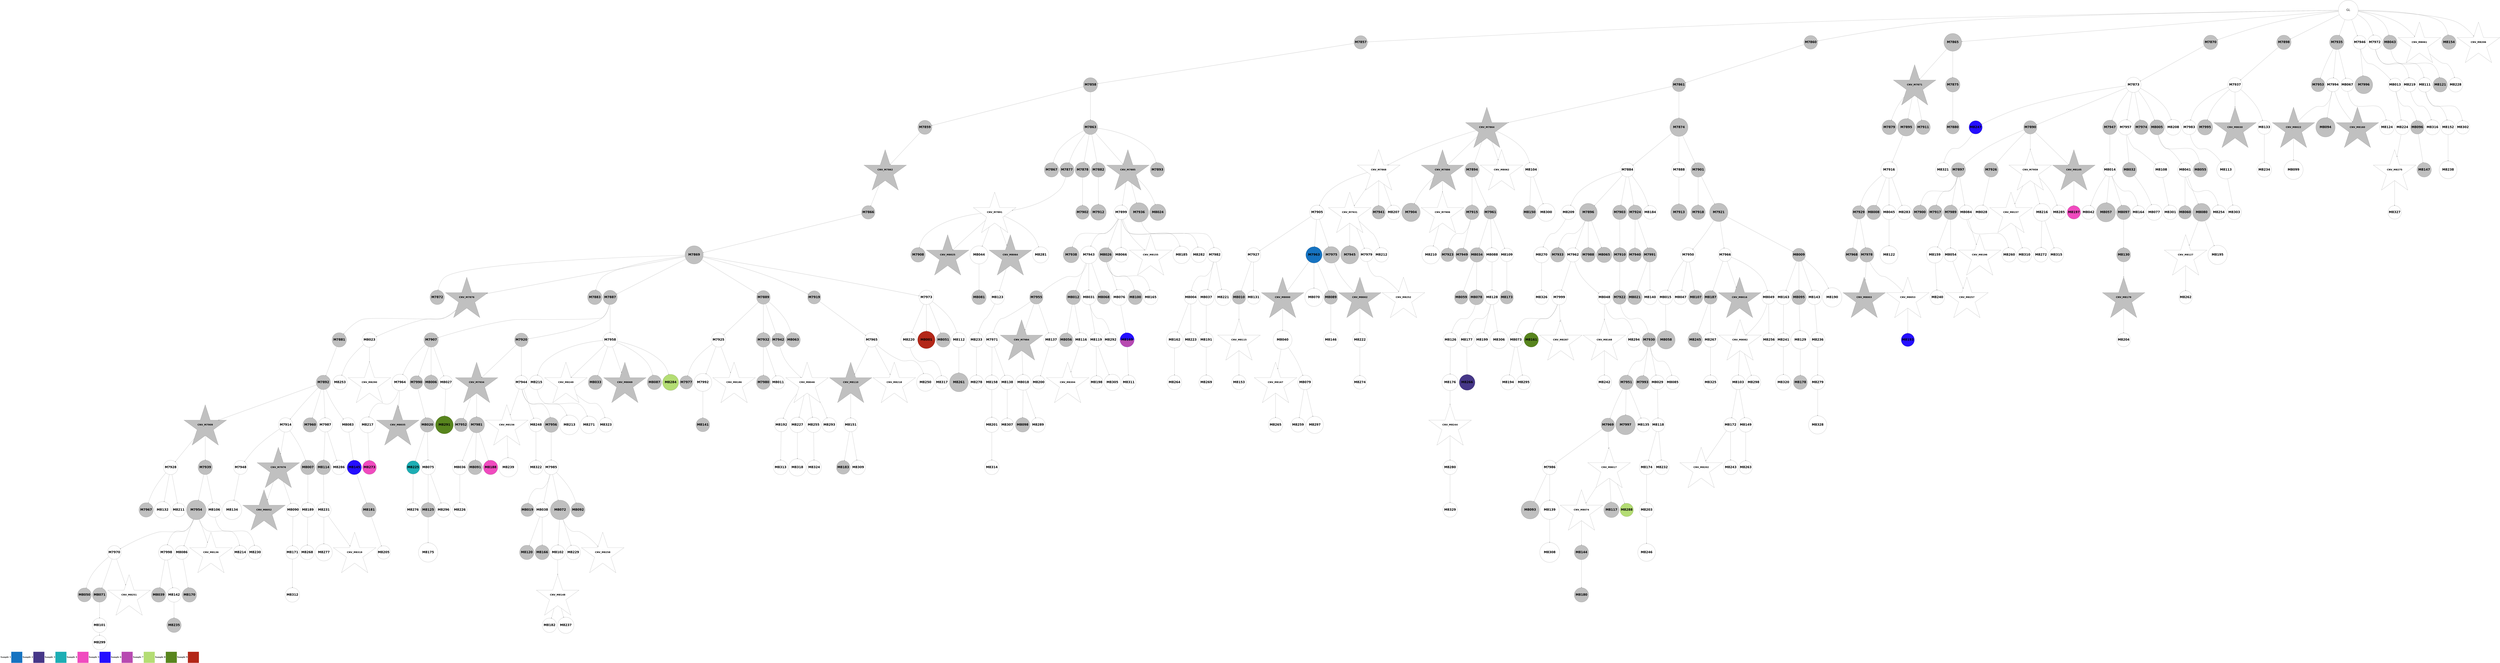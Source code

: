 digraph G { 
rankdir=TB;
8193 -> 8276;
8194 -> 8347;
8195 -> 8238;
8196 -> 8277;
8199 -> 8301;
8200 -> 8278;
8204 -> 8302;
8205 -> 8279;
8206 -> 8348;
8208 -> 8349;
8209 -> 8239;
8209 -> 8280;
8211 -> 8240;
8213 -> 8281;
8214 -> 8303;
8216 -> 8241;
8218 -> 8242;
8224 -> 8282;
8224 -> 8304;
8226 -> 8305;
8228 -> 8306;
8229 -> 8350;
8238 -> 8351;
8240 -> 8283;
8246 -> 8307;
8252 -> 8308;
8253 -> 8309;
8253 -> 8352;
8254 -> 8310;
8256 -> 8353;
8257 -> 8354;
8259 -> 8311;
8261 -> 8312;
8262 -> 8313;
8264 -> 8355;
8268 -> 8314;
8268 -> 8356;
8270 -> 8315;
8273 -> 8316;
8278 -> 8357;
8281 -> 8317;
8284 -> 8358;
8285 -> 8359;
8286 -> 8360;
8292 -> 8361;
8304 -> 8362;
8307 -> 8363;
8312 -> 8364;
8316 -> 8365;
8317 -> 8366;
7893 -> 7894;
7893 -> 7897;
7893 -> 7902;
7893 -> 7907;
7893 -> 7935;
7893 -> 7972;
7893 -> 7983;
7893 -> 8009;
7893 -> 8080;
7893 -> 8098;
7893 -> 8191;
7893 -> 8243;
7894 -> 7895;
7895 -> 7896;
7895 -> 7900;
7896 -> 7899;
7897 -> 7898;
7898 -> 7901;
7898 -> 7911;
7899 -> 7903;
7900 -> 7904;
7900 -> 7914;
7900 -> 7915;
7900 -> 7919;
7900 -> 7922;
7900 -> 7930;
7901 -> 7905;
7901 -> 7923;
7901 -> 7931;
7901 -> 8099;
7901 -> 8141;
7902 -> 7908;
7902 -> 7912;
7903 -> 7906;
7905 -> 7942;
7905 -> 7968;
7905 -> 7978;
7905 -> 8244;
7906 -> 7909;
7906 -> 7913;
7906 -> 7920;
7906 -> 7924;
7906 -> 7926;
7906 -> 7956;
7906 -> 8010;
7907 -> 7910;
7908 -> 7916;
7908 -> 7932;
7908 -> 7948;
7910 -> 7927;
7910 -> 7984;
7910 -> 7994;
7910 -> 8011;
7910 -> 8042;
7910 -> 8245;
7910 -> 8284;
7911 -> 7921;
7911 -> 7925;
7911 -> 7938;
7912 -> 7917;
7913 -> 7918;
7913 -> 8060;
7914 -> 7928;
7915 -> 7939;
7918 -> 7929;
7919 -> 7949;
7921 -> 7933;
7921 -> 7940;
7921 -> 7961;
7921 -> 8221;
7921 -> 8246;
7922 -> 7936;
7922 -> 7973;
7922 -> 8061;
7923 -> 7941;
7923 -> 7943;
7924 -> 7944;
7924 -> 7957;
7924 -> 7995;
7925 -> 7950;
7926 -> 7962;
7926 -> 7969;
7926 -> 7979;
7926 -> 8100;
7927 -> 7934;
7927 -> 7963;
7927 -> 7996;
7927 -> 8142;
7928 -> 7945;
7928 -> 8062;
7928 -> 8081;
7928 -> 8101;
7928 -> 8318;
7929 -> 7946;
7929 -> 7951;
7929 -> 7997;
7929 -> 8024;
7929 -> 8120;
7931 -> 7952;
7931 -> 7998;
7932 -> 7953;
7933 -> 7970;
7933 -> 7999;
7933 -> 8025;
7933 -> 8102;
7934 -> 7937;
7934 -> 7954;
7934 -> 8026;
7934 -> 8121;
7935 -> 7974;
7936 -> 7975;
7936 -> 7980;
7936 -> 8063;
7936 -> 8103;
7936 -> 8192;
7936 -> 8222;
7936 -> 8319;
7938 -> 7955;
7938 -> 7958;
7940 -> 7947;
7942 -> 7964;
7942 -> 8000;
7942 -> 8012;
7943 -> 8247;
7944 -> 8001;
7944 -> 8027;
7944 -> 8043;
7944 -> 8064;
7946 -> 7965;
7946 -> 7976;
7947 -> 7959;
7951 -> 7985;
7951 -> 8013;
7951 -> 8044;
7952 -> 7960;
7952 -> 7986;
7953 -> 7966;
7953 -> 8045;
7953 -> 8082;
7953 -> 8320;
7956 -> 8002;
7957 -> 7971;
7957 -> 7981;
7958 -> 7987;
7958 -> 8003;
7958 -> 8046;
7959 -> 7967;
7961 -> 7977;
7961 -> 8028;
7962 -> 8014;
7962 -> 8029;
7962 -> 8223;
7963 -> 8065;
7964 -> 8047;
7964 -> 8168;
7965 -> 8004;
7965 -> 8169;
7965 -> 8248;
7966 -> 8005;
7966 -> 8015;
7967 -> 7988;
7967 -> 8030;
7967 -> 8066;
7967 -> 8122;
7968 -> 7982;
7968 -> 8016;
7968 -> 8249;
7969 -> 8017;
7969 -> 8048;
7971 -> 7989;
7971 -> 8018;
7972 -> 7990;
7972 -> 8031;
7972 -> 8104;
7973 -> 8019;
7974 -> 8020;
7974 -> 8032;
7974 -> 8067;
7974 -> 8170;
7976 -> 7991;
7976 -> 8143;
7979 -> 8083;
7980 -> 7992;
7980 -> 8049;
7980 -> 8068;
7980 -> 8105;
7981 -> 7993;
7981 -> 8193;
7981 -> 8250;
7981 -> 8285;
7983 -> 8033;
7983 -> 8050;
7984 -> 8051;
7985 -> 8171;
7987 -> 8052;
7987 -> 8084;
7987 -> 8144;
7988 -> 8006;
7988 -> 8034;
7988 -> 8172;
7991 -> 8007;
7991 -> 8035;
7991 -> 8123;
7991 -> 8173;
7991 -> 8251;
7992 -> 8008;
7992 -> 8021;
7992 -> 8174;
7993 -> 8022;
7994 -> 8069;
7994 -> 8145;
7995 -> 8070;
7995 -> 8106;
7995 -> 8124;
7995 -> 8252;
7995 -> 8286;
7995 -> 8321;
7996 -> 8194;
7996 -> 8253;
7996 -> 8322;
7998 -> 8071;
7998 -> 8125;
7998 -> 8146;
7999 -> 8036;
7999 -> 8085;
8000 -> 8037;
8000 -> 8107;
8000 -> 8126;
8001 -> 8072;
8001 -> 8254;
8002 -> 8147;
8002 -> 8255;
8002 -> 8287;
8003 -> 8053;
8003 -> 8086;
8003 -> 8224;
8006 -> 8023;
8006 -> 8054;
8007 -> 8087;
8007 -> 8108;
8007 -> 8288;
8008 -> 8175;
8008 -> 8195;
8009 -> 8148;
8009 -> 8256;
8010 -> 8038;
8010 -> 8088;
8010 -> 8149;
8010 -> 8257;
8012 -> 8039;
8013 -> 8089;
8013 -> 8127;
8015 -> 8040;
8015 -> 8090;
8016 -> 8289;
8018 -> 8073;
8018 -> 8128;
8018 -> 8225;
8019 -> 8041;
8019 -> 8074;
8019 -> 8258;
8020 -> 8150;
8021 -> 8055;
8022 -> 8056;
8022 -> 8075;
8022 -> 8109;
8022 -> 8129;
8023 -> 8130;
8023 -> 8176;
8024 -> 8151;
8024 -> 8323;
8026 -> 8091;
8026 -> 8196;
8027 -> 8057;
8028 -> 8058;
8028 -> 8177;
8029 -> 8178;
8031 -> 8059;
8031 -> 8131;
8031 -> 8197;
8035 -> 8076;
8035 -> 8179;
8036 -> 8110;
8036 -> 8198;
8036 -> 8324;
8037 -> 8077;
8039 -> 8259;
8041 -> 8199;
8041 -> 8260;
8042 -> 8078;
8042 -> 8092;
8044 -> 8226;
8046 -> 8132;
8046 -> 8180;
8046 -> 8200;
8046 -> 8227;
8047 -> 8152;
8049 -> 8093;
8049 -> 8153;
8050 -> 8133;
8050 -> 8261;
8051 -> 8079;
8051 -> 8094;
8051 -> 8134;
8051 -> 8201;
8052 -> 8095;
8054 -> 8111;
8054 -> 8154;
8054 -> 8325;
8055 -> 8135;
8055 -> 8326;
8057 -> 8112;
8057 -> 8262;
8059 -> 8136;
8060 -> 8290;
8060 -> 8327;
8063 -> 8113;
8063 -> 8137;
8063 -> 8202;
8064 -> 8328;
8066 -> 8155;
8068 -> 8156;
8068 -> 8329;
8069 -> 8114;
8071 -> 8096;
8071 -> 8115;
8073 -> 8263;
8074 -> 8228;
8075 -> 8157;
8075 -> 8203;
8077 -> 8116;
8077 -> 8204;
8078 -> 8097;
8078 -> 8117;
8078 -> 8291;
8080 -> 8158;
8081 -> 8118;
8082 -> 8159;
8083 -> 8229;
8083 -> 8264;
8083 -> 8292;
8083 -> 8330;
8085 -> 8205;
8085 -> 8331;
8086 -> 8119;
8086 -> 8293;
8090 -> 8230;
8091 -> 8294;
8098 -> 8265;
8101 -> 8160;
8104 -> 8161;
8108 -> 8138;
8109 -> 8139;
8109 -> 8266;
8109 -> 8295;
8110 -> 8231;
8110 -> 8332;
8111 -> 8181;
8112 -> 8162;
8112 -> 8333;
8113 -> 8206;
8115 -> 8163;
8116 -> 8296;
8116 -> 8334;
8117 -> 8164;
8117 -> 8232;
8119 -> 8140;
8119 -> 8335;
8120 -> 8182;
8121 -> 8233;
8121 -> 8297;
8123 -> 8207;
8125 -> 8165;
8126 -> 8183;
8127 -> 8208;
8132 -> 8166;
8133 -> 8184;
8134 -> 8167;
8138 -> 8336;
8139 -> 8185;
8140 -> 8186;
8140 -> 8209;
8141 -> 8187;
8141 -> 8337;
8142 -> 8234;
8143 -> 8267;
8145 -> 8338;
8146 -> 8210;
8147 -> 8188;
8148 -> 8189;
8148 -> 8339;
8149 -> 8298;
8150 -> 8340;
8151 -> 8268;
8152 -> 8190;
8153 -> 8341;
8155 -> 8211;
8155 -> 8269;
8156 -> 8235;
8156 -> 8342;
8160 -> 8270;
8162 -> 8212;
8163 -> 8213;
8164 -> 8299;
8165 -> 8214;
8165 -> 8236;
8165 -> 8343;
8166 -> 8215;
8167 -> 8216;
8170 -> 8271;
8174 -> 8237;
8175 -> 8344;
8176 -> 8345;
8179 -> 8272;
8180 -> 8273;
8181 -> 8217;
8182 -> 8218;
8185 -> 8219;
8185 -> 8274;
8186 -> 8300;
8188 -> 8220;
8188 -> 8346;
8189 -> 8275;
8072 [shape=star style=filled fillcolor=grey fontname="helvetica-bold" fontsize=42 label="CNV_M8035"];
7969 [shape=circle style=filled fillcolor=grey fontname="helvetica-bold" fontsize=56 label="M7932" width=0.55 height=2 ];
8067 [shape=star style=filled fillcolor=grey fontname="helvetica-bold" fontsize=42 label="CNV_M8030"];
8038 [shape=circle style=filled fillcolor="#b32718" fontname="helvetica-bold" fontsize=56 label="M8001" width=4.38 height=2 ];
7945 [shape=circle style=filled fillcolor=grey fontname="helvetica-bold" fontsize=56 label="M7908" width=3.65 height=2 ];
8321 [shape=circle style=filled fillcolor="#b4dd74" fontname="helvetica-bold" fontsize=56 label="M8284" width=4.05 height=2 ];
8102 [shape=circle style=filled fillcolor=grey fontname="helvetica-bold" fontsize=56 label="M8065" width=3.88 height=2 ];
8225 [shape=circle style=filled fillcolor="#f04bbf" fontname="helvetica-bold" fontsize=56 label="M8188" width=1.87 height=2 ];
8100 [shape=circle style=filled fillcolor=grey fontname="helvetica-bold" fontsize=56 label="M8063" width=1.64 height=2 ];
8332 [shape=circle style=filled fillcolor=white fontname="helvetica-bold" fontsize=56 label="M8295" width=0.37 height=2 ];
8357 [shape=circle style=filled fillcolor=white fontname="helvetica-bold" fontsize=56 label="M8320" width=3.89 height=2 ];
8314 [shape=circle style=filled fillcolor=white fontname="helvetica-bold" fontsize=56 label="M8277" width=4.26 height=2 ];
8009 [shape=circle style=filled fillcolor=white fontname="helvetica-bold" fontsize=56 label="M7972" width=0.71 height=2 ];
8360 [shape=circle style=filled fillcolor=white fontname="helvetica-bold" fontsize=56 label="M8323" width=0.31 height=2 ];
8279 [shape=circle style=filled fillcolor=white fontname="helvetica-bold" fontsize=56 label="M8242" width=1.75 height=2 ];
8121 [shape=circle style=filled fillcolor=white fontname="helvetica-bold" fontsize=56 label="M8084" width=0.96 height=2 ];
8066 [shape=circle style=filled fillcolor=white fontname="helvetica-bold" fontsize=56 label="M8029" width=1.6 height=2 ];
8344 [shape=circle style=filled fillcolor=white fontname="helvetica-bold" fontsize=56 label="M8307" width=2.9 height=2 ];
7893 [label="GL" fontname="arial-bold" fontsize=56 width=5 height=5];
8220 [shape=circle style=filled fillcolor=grey fontname="helvetica-bold" fontsize=56 label="M8183" width=3.42 height=2 ];
8006 [shape=circle style=filled fillcolor=grey fontname="helvetica-bold" fontsize=56 label="M7969" width=2.6 height=2 ];
8202 [shape=circle style=filled fillcolor=white fontname="helvetica-bold" fontsize=56 label="M8165" width=3.64 height=2 ];
8259 [shape=circle style=filled fillcolor=white fontname="helvetica-bold" fontsize=56 label="M8222" width=1.59 height=2 ];
8134 [shape=circle style=filled fillcolor=grey fontname="helvetica-bold" fontsize=56 label="M8097" width=0.38 height=2 ];
7987 [shape=circle style=filled fillcolor=white fontname="helvetica-bold" fontsize=56 label="M7950" width=1.96 height=2 ];
8046 [shape=circle style=filled fillcolor=grey fontname="helvetica-bold" fontsize=56 label="M8009" width=3.28 height=2 ];
8056 [shape=circle style=filled fillcolor=grey fontname="helvetica-bold" fontsize=56 label="M8019" width=3.29 height=2 ];
7979 [shape=circle style=filled fillcolor=grey fontname="helvetica-bold" fontsize=56 label="M7942" width=3.01 height=2 ];
8366 [shape=circle style=filled fillcolor=white fontname="helvetica-bold" fontsize=56 label="M8329" width=0.7 height=2 ];
7958 [shape=circle style=filled fillcolor=grey fontname="helvetica-bold" fontsize=56 label="M7921" width=4.63 height=2 ];
8258 [shape=circle style=filled fillcolor=white fontname="helvetica-bold" fontsize=56 label="M8221" width=4.05 height=2 ];
8247 [shape=circle style=filled fillcolor=white fontname="helvetica-bold" fontsize=56 label="M8210" width=4.54 height=2 ];
8305 [shape=circle style=filled fillcolor=white fontname="helvetica-bold" fontsize=56 label="M8268" width=0.14 height=2 ];
8206 [shape=circle style=wedged color="#250fff:#b74ab1" fontname="helvetica-bold" fontsize=56 label="M8169" width=2.07 height=2 ];
8224 [shape=circle style=filled fillcolor=grey fontname="helvetica-bold" fontsize=56 label="M8187" width=2.67 height=2 ];
8234 [shape=circle style=filled fillcolor="#f04bbf" fontname="helvetica-bold" fontsize=56 label="M8197" width=2.76 height=2 ];
7990 [shape=circle style=filled fillcolor=grey fontname="helvetica-bold" fontsize=56 label="M7953" width=2.41 height=2 ];
8075 [shape=circle style=filled fillcolor=white fontname="helvetica-bold" fontsize=56 label="M8038" width=1.05 height=2 ];
8195 [shape=circle style=filled fillcolor=white fontname="helvetica-bold" fontsize=56 label="M8158" width=1.38 height=2 ];
8215 [shape=circle style=filled fillcolor=grey fontname="helvetica-bold" fontsize=56 label="M8178" width=2.24 height=2 ];
8354 [shape=circle style=filled fillcolor=white fontname="helvetica-bold" fontsize=56 label="M8317" width=3.08 height=2 ];
8301 [shape=circle style=filled fillcolor=white fontname="helvetica-bold" fontsize=56 label="M8264" width=1.88 height=2 ];
8230 [shape=circle style=filled fillcolor="#250fff" fontname="helvetica-bold" fontsize=56 label="M8193" width=3.19 height=2 ];
8156 [shape=circle style=filled fillcolor=white fontname="helvetica-bold" fontsize=56 label="M8119" width=3.18 height=2 ];
8267 [shape=circle style=filled fillcolor=white fontname="helvetica-bold" fontsize=56 label="M8230" width=3.48 height=2 ];
8028 [shape=circle style=filled fillcolor=grey fontname="helvetica-bold" fontsize=56 label="M7991" width=3.58 height=2 ];
8319 [shape=circle style=filled fillcolor=white fontname="helvetica-bold" fontsize=56 label="M8282" width=3.84 height=2 ];
8281 [shape=star style=filled fillcolor=white fontname="helvetica-bold" fontsize=42 label="CNV_M8244"];
8261 [shape=circle style=filled fillcolor=white fontname="helvetica-bold" fontsize=56 label="M8224" width=0.16 height=2 ];
8026 [shape=circle style=filled fillcolor=grey fontname="helvetica-bold" fontsize=56 label="M7989" width=3.62 height=2 ];
7943 [shape=star style=filled fillcolor=white fontname="helvetica-bold" fontsize=42 label="CNV_M7906"];
8336 [shape=circle style=filled fillcolor=white fontname="helvetica-bold" fontsize=56 label="M8299" width=0.05 height=2 ];
8073 [shape=circle style=filled fillcolor=white fontname="helvetica-bold" fontsize=56 label="M8036" width=1.34 height=2 ];
8079 [shape=circle style=filled fillcolor=white fontname="helvetica-bold" fontsize=56 label="M8042" width=2.36 height=2 ];
8330 [shape=circle style=filled fillcolor=white fontname="helvetica-bold" fontsize=56 label="M8293" width=0.44 height=2 ];
8085 [shape=circle style=filled fillcolor=white fontname="helvetica-bold" fontsize=56 label="M8048" width=2.39 height=2 ];
8068 [shape=circle style=filled fillcolor=white fontname="helvetica-bold" fontsize=56 label="M8031" width=2 height=2 ];
8189 [shape=circle style=filled fillcolor=white fontname="helvetica-bold" fontsize=56 label="M8152" width=1.05 height=2 ];
8034 [shape=circle style=filled fillcolor=grey fontname="helvetica-bold" fontsize=56 label="M7997" width=4.94 height=2 ];
8237 [shape=circle style=filled fillcolor=white fontname="helvetica-bold" fontsize=56 label="M8200" width=2.84 height=2 ];
8187 [shape=circle style=filled fillcolor=grey fontname="helvetica-bold" fontsize=56 label="M8150" width=3.04 height=2 ];
8012 [shape=circle style=filled fillcolor=grey fontname="helvetica-bold" fontsize=56 label="M7975" width=4.16 height=2 ];
8030 [shape=circle style=filled fillcolor=grey fontname="helvetica-bold" fontsize=56 label="M7993" width=3.39 height=2 ];
8110 [shape=circle style=filled fillcolor=white fontname="helvetica-bold" fontsize=56 label="M8073" width=0.82 height=2 ];
8271 [shape=circle style=filled fillcolor=white fontname="helvetica-bold" fontsize=56 label="M8234" width=1.67 height=2 ];
8174 [shape=circle style=filled fillcolor=white fontname="helvetica-bold" fontsize=56 label="M8137" width=1.84 height=2 ];
8363 [shape=circle style=filled fillcolor=white fontname="helvetica-bold" fontsize=56 label="M8326" width=2.23 height=2 ];
8362 [shape=circle style=filled fillcolor=white fontname="helvetica-bold" fontsize=56 label="M8325" width=0.03 height=2 ];
8293 [shape=circle style=filled fillcolor=white fontname="helvetica-bold" fontsize=56 label="M8256" width=3.04 height=2 ];
8008 [shape=circle style=filled fillcolor=white fontname="helvetica-bold" fontsize=56 label="M7971" width=0.38 height=2 ];
8264 [shape=circle style=filled fillcolor=white fontname="helvetica-bold" fontsize=56 label="M8227" width=3.85 height=2 ];
8209 [shape=circle style=filled fillcolor=white fontname="helvetica-bold" fontsize=56 label="M8172" width=3.54 height=2 ];
8315 [shape=circle style=filled fillcolor=white fontname="helvetica-bold" fontsize=56 label="M8278" width=0.15 height=2 ];
8132 [shape=circle style=filled fillcolor=grey fontname="helvetica-bold" fontsize=56 label="M8095" width=0.85 height=2 ];
8242 [shape=circle style=filled fillcolor=white fontname="helvetica-bold" fontsize=56 label="M8205" width=2.97 height=2 ];
8243 [shape=star style=filled fillcolor=white fontname="helvetica-bold" fontsize=42 label="CNV_M8206"];
8170 [shape=circle style=filled fillcolor=white fontname="helvetica-bold" fontsize=56 label="M8133" width=2.34 height=2 ];
8303 [shape=circle style=filled fillcolor="#463788" fontname="helvetica-bold" fontsize=56 label="M8266" width=3.96 height=2 ];
7946 [shape=star style=filled fillcolor=grey fontname="helvetica-bold" fontsize=42 label="CNV_M7909"];
8097 [shape=circle style=filled fillcolor=grey fontname="helvetica-bold" fontsize=56 label="M8060" width=3.11 height=2 ];
8055 [shape=circle style=filled fillcolor=white fontname="helvetica-bold" fontsize=56 label="M8018" width=3.91 height=2 ];
8325 [shape=circle style=filled fillcolor="#b4dd74" fontname="helvetica-bold" fontsize=56 label="M8288" width=2.9 height=2 ];
8089 [shape=star style=filled fillcolor=grey fontname="helvetica-bold" fontsize=42 label="CNV_M8052"];
8126 [shape=circle style=filled fillcolor=grey fontname="helvetica-bold" fontsize=56 label="M8089" width=2.57 height=2 ];
7926 [shape=circle style=filled fillcolor=grey fontname="helvetica-bold" fontsize=56 label="M7889" width=3.45 height=2 ];
8294 [shape=star style=filled fillcolor=white fontname="helvetica-bold" fontsize=42 label="CNV_M8257"];
8062 [shape=star style=filled fillcolor=grey fontname="helvetica-bold" fontsize=42 label="CNV_M8025"];
7950 [shape=circle style=filled fillcolor=grey fontname="helvetica-bold" fontsize=56 label="M7913" width=4.15 height=2 ];
8203 [shape=circle style=filled fillcolor=grey fontname="helvetica-bold" fontsize=56 label="M8166" width=0.83 height=2 ];
8148 [shape=circle style=filled fillcolor=white fontname="helvetica-bold" fontsize=56 label="M8111" width=1.06 height=2 ];
8304 [shape=circle style=filled fillcolor=white fontname="helvetica-bold" fontsize=56 label="M8267" width=1.13 height=2 ];
8153 [shape=circle style=filled fillcolor=white fontname="helvetica-bold" fontsize=56 label="M8116" width=1.98 height=2 ];
7964 [shape=circle style=filled fillcolor=white fontname="helvetica-bold" fontsize=56 label="M7927" width=1.74 height=2 ];
7902 [shape=circle style=filled fillcolor=grey fontname="helvetica-bold" fontsize=56 label="M7865" width=4.47 height=2 ];
8071 [shape=circle style=filled fillcolor=grey fontname="helvetica-bold" fontsize=56 label="M8034" width=0.23 height=2 ];
8053 [shape=star style=filled fillcolor=grey fontname="helvetica-bold" fontsize=42 label="CNV_M8016"];
8140 [shape=circle style=filled fillcolor=white fontname="helvetica-bold" fontsize=56 label="M8103" width=0.68 height=2 ];
7978 [shape=circle style=filled fillcolor=grey fontname="helvetica-bold" fontsize=56 label="M7941" width=2.87 height=2 ];
8342 [shape=circle style=filled fillcolor=white fontname="helvetica-bold" fontsize=56 label="M8305" width=4.11 height=2 ];
7956 [shape=circle style=filled fillcolor=grey fontname="helvetica-bold" fontsize=56 label="M7919" width=3.25 height=2 ];
8160 [shape=circle style=filled fillcolor=white fontname="helvetica-bold" fontsize=56 label="M8123" width=2.34 height=2 ];
8065 [shape=circle style=filled fillcolor=white fontname="helvetica-bold" fontsize=56 label="M8028" width=0.84 height=2 ];
8286 [shape=star style=filled fillcolor=white fontname="helvetica-bold" fontsize=42 label="CNV_M8249"];
8014 [shape=circle style=filled fillcolor=grey fontname="helvetica-bold" fontsize=56 label="M7977" width=3.16 height=2 ];
8096 [shape=circle style=filled fillcolor=grey fontname="helvetica-bold" fontsize=56 label="M8059" width=2.61 height=2 ];
8311 [shape=circle style=filled fillcolor=white fontname="helvetica-bold" fontsize=56 label="M8274" width=3.38 height=2 ];
8037 [shape=star style=filled fillcolor=grey fontname="helvetica-bold" fontsize=42 label="CNV_M8000"];
8172 [shape=circle style=filled fillcolor=white fontname="helvetica-bold" fontsize=56 label="M8135" width=2.16 height=2 ];
8101 [shape=star style=filled fillcolor=grey fontname="helvetica-bold" fontsize=42 label="CNV_M8064"];
8093 [shape=circle style=filled fillcolor=grey fontname="helvetica-bold" fontsize=56 label="M8056" width=2.51 height=2 ];
8288 [shape=star style=filled fillcolor=white fontname="helvetica-bold" fontsize=42 label="CNV_M8251"];
8125 [shape=circle style=filled fillcolor=white fontname="helvetica-bold" fontsize=56 label="M8088" width=2.16 height=2 ];
8035 [shape=circle style=filled fillcolor=white fontname="helvetica-bold" fontsize=56 label="M7998" width=3.83 height=2 ];
8004 [shape=circle style=filled fillcolor=grey fontname="helvetica-bold" fontsize=56 label="M7967" width=1.38 height=2 ];
8023 [shape=circle style=filled fillcolor=white fontname="helvetica-bold" fontsize=56 label="M7986" width=0.96 height=2 ];
8182 [shape=circle style=filled fillcolor="#250fff" fontname="helvetica-bold" fontsize=56 label="M8145" width=0.62 height=2 ];
7981 [shape=circle style=filled fillcolor=white fontname="helvetica-bold" fontsize=56 label="M7944" width=2.5 height=2 ];
8146 [shape=circle style=filled fillcolor=white fontname="helvetica-bold" fontsize=56 label="M8109" width=2.87 height=2 ];
8266 [shape=circle style=filled fillcolor=white fontname="helvetica-bold" fontsize=56 label="M8229" width=0.15 height=2 ];
7913 [shape=star style=filled fillcolor=grey fontname="helvetica-bold" fontsize=42 label="CNV_M7876"];
7940 [shape=circle style=filled fillcolor=grey fontname="helvetica-bold" fontsize=56 label="M7903" width=1.86 height=2 ];
8365 [shape=circle style=filled fillcolor=white fontname="helvetica-bold" fontsize=56 label="M8328" width=4.6 height=2 ];
8173 [shape=star style=filled fillcolor=white fontname="helvetica-bold" fontsize=42 label="CNV_M8136"];
8252 [shape=circle style=filled fillcolor=white fontname="helvetica-bold" fontsize=56 label="M8215" width=0.4 height=2 ];
8117 [shape=circle style=filled fillcolor=grey fontname="helvetica-bold" fontsize=56 label="M8080" width=4.53 height=2 ];
8081 [shape=circle style=filled fillcolor=white fontname="helvetica-bold" fontsize=56 label="M8044" width=4.56 height=2 ];
8116 [shape=circle style=filled fillcolor=white fontname="helvetica-bold" fontsize=56 label="M8079" width=1.22 height=2 ];
8137 [shape=circle style=filled fillcolor=grey fontname="helvetica-bold" fontsize=56 label="M8100" width=1.57 height=2 ];
8335 [shape=circle style=filled fillcolor=white fontname="helvetica-bold" fontsize=56 label="M8298" width=1.41 height=2 ];
8010 [shape=circle style=filled fillcolor=white fontname="helvetica-bold" fontsize=56 label="M7973" width=1.54 height=2 ];
7918 [shape=circle style=filled fillcolor=grey fontname="helvetica-bold" fontsize=56 label="M7881" width=0.31 height=2 ];
8231 [shape=circle style=filled fillcolor=white fontname="helvetica-bold" fontsize=56 label="M8194" width=3.74 height=2 ];
7939 [shape=circle style=filled fillcolor=grey fontname="helvetica-bold" fontsize=56 label="M7902" width=2.34 height=2 ];
8329 [shape=circle style=filled fillcolor=white fontname="helvetica-bold" fontsize=56 label="M8292" width=2.56 height=2 ];
8323 [shape=circle style=filled fillcolor=white fontname="helvetica-bold" fontsize=56 label="M8286" width=1.09 height=2 ];
8347 [shape=circle style=filled fillcolor=white fontname="helvetica-bold" fontsize=56 label="M8310" width=1.09 height=2 ];
7910 [shape=circle style=filled fillcolor=white fontname="helvetica-bold" fontsize=56 label="M7873" width=3.84 height=2 ];
8213 [shape=circle style=filled fillcolor=white fontname="helvetica-bold" fontsize=56 label="M8176" width=4.11 height=2 ];
8221 [shape=circle style=filled fillcolor=white fontname="helvetica-bold" fontsize=56 label="M8184" width=2.53 height=2 ];
7986 [shape=circle style=filled fillcolor=grey fontname="helvetica-bold" fontsize=56 label="M7949" width=2.93 height=2 ];
8210 [shape=circle style=filled fillcolor=grey fontname="helvetica-bold" fontsize=56 label="M8173" width=3.32 height=2 ];
7985 [shape=circle style=filled fillcolor=white fontname="helvetica-bold" fontsize=56 label="M7948" width=2.28 height=2 ];
8343 [shape=circle style=filled fillcolor=white fontname="helvetica-bold" fontsize=56 label="M8306" width=4.37 height=2 ];
8045 [shape=circle style=filled fillcolor=grey fontname="helvetica-bold" fontsize=56 label="M8008" width=0.24 height=2 ];
8002 [shape=circle style=filled fillcolor=white fontname="helvetica-bold" fontsize=56 label="M7965" width=1.08 height=2 ];
7961 [shape=circle style=filled fillcolor=grey fontname="helvetica-bold" fontsize=56 label="M7924" width=3.65 height=2 ];
7932 [shape=circle style=filled fillcolor=grey fontname="helvetica-bold" fontsize=56 label="M7895" width=4.37 height=2 ];
7927 [shape=circle style=filled fillcolor=grey fontname="helvetica-bold" fontsize=56 label="M7890" width=2.9 height=2 ];
8177 [shape=circle style=filled fillcolor=white fontname="helvetica-bold" fontsize=56 label="M8140" width=0.2 height=2 ];
8265 [shape=circle style=filled fillcolor=white fontname="helvetica-bold" fontsize=56 label="M8228" width=1.22 height=2 ];
7914 [shape=circle style=filled fillcolor=grey fontname="helvetica-bold" fontsize=56 label="M7877" width=0.91 height=2 ];
8074 [shape=circle style=filled fillcolor=white fontname="helvetica-bold" fontsize=56 label="M8037" width=3.94 height=2 ];
8313 [shape=circle style=filled fillcolor=white fontname="helvetica-bold" fontsize=56 label="M8276" width=3.52 height=2 ];
7951 [shape=circle style=filled fillcolor=white fontname="helvetica-bold" fontsize=56 label="M7914" width=1.66 height=2 ];
7911 [shape=circle style=filled fillcolor=grey fontname="helvetica-bold" fontsize=56 label="M7874" width=4.55 height=2 ];
8282 [shape=circle style=filled fillcolor=grey fontname="helvetica-bold" fontsize=56 label="M8245" width=0.07 height=2 ];
8168 [shape=circle style=filled fillcolor=white fontname="helvetica-bold" fontsize=56 label="M8131" width=2.61 height=2 ];
7934 [shape=circle style=filled fillcolor=grey fontname="helvetica-bold" fontsize=56 label="M7897" width=1.28 height=2 ];
8280 [shape=circle style=filled fillcolor=white fontname="helvetica-bold" fontsize=56 label="M8243" width=1.61 height=2 ];
8095 [shape=circle style=filled fillcolor=grey fontname="helvetica-bold" fontsize=56 label="M8058" width=4.58 height=2 ];
8076 [shape=circle style=filled fillcolor=grey fontname="helvetica-bold" fontsize=56 label="M8039" width=1.37 height=2 ];
8205 [shape=star style=filled fillcolor=white fontname="helvetica-bold" fontsize=42 label="CNV_M8168"];
8158 [shape=circle style=filled fillcolor=grey fontname="helvetica-bold" fontsize=56 label="M8121" width=3.63 height=2 ];
8138 [shape=circle style=filled fillcolor=white fontname="helvetica-bold" fontsize=56 label="M8101" width=1.51 height=2 ];
7915 [shape=circle style=filled fillcolor=grey fontname="helvetica-bold" fontsize=56 label="M7878" width=3.79 height=2 ];
7955 [shape=circle style=filled fillcolor=grey fontname="helvetica-bold" fontsize=56 label="M7918" width=1.59 height=2 ];
8020 [shape=circle style=filled fillcolor=white fontname="helvetica-bold" fontsize=56 label="M7983" width=1.62 height=2 ];
8227 [shape=circle style=filled fillcolor=white fontname="helvetica-bold" fontsize=56 label="M8190" width=4.88 height=2 ];
7993 [shape=circle style=filled fillcolor=grey fontname="helvetica-bold" fontsize=56 label="M7956" width=3.74 height=2 ];
8185 [shape=star style=filled fillcolor=white fontname="helvetica-bold" fontsize=42 label="CNV_M8148"];
7954 [shape=circle style=filled fillcolor=grey fontname="helvetica-bold" fontsize=56 label="M7917" width=1.07 height=2 ];
7895 [shape=circle style=filled fillcolor=grey fontname="helvetica-bold" fontsize=56 label="M7858" width=0.8 height=2 ];
7957 [shape=circle style=filled fillcolor=grey fontname="helvetica-bold" fontsize=56 label="M7920" width=2.52 height=2 ];
8113 [shape=circle style=filled fillcolor=white fontname="helvetica-bold" fontsize=56 label="M8076" width=3.94 height=2 ];
8015 [shape=circle style=filled fillcolor=grey fontname="helvetica-bold" fontsize=56 label="M7978" width=0.66 height=2 ];
8207 [shape=circle style=filled fillcolor=grey fontname="helvetica-bold" fontsize=56 label="M8170" width=1.74 height=2 ];
8327 [shape=star style=filled fillcolor=white fontname="helvetica-bold" fontsize=42 label="CNV_M8290"];
8157 [shape=circle style=filled fillcolor=grey fontname="helvetica-bold" fontsize=56 label="M8120" width=1.68 height=2 ];
8349 [shape=circle style=filled fillcolor=white fontname="helvetica-bold" fontsize=56 label="M8312" width=1.79 height=2 ];
8341 [shape=star style=filled fillcolor=white fontname="helvetica-bold" fontsize=42 label="CNV_M8304"];
8086 [shape=circle style=filled fillcolor=white fontname="helvetica-bold" fontsize=56 label="M8049" width=2.73 height=2 ];
8331 [shape=circle style=filled fillcolor=white fontname="helvetica-bold" fontsize=56 label="M8294" width=0.12 height=2 ];
8244 [shape=circle style=filled fillcolor=white fontname="helvetica-bold" fontsize=56 label="M8207" width=1.48 height=2 ];
8103 [shape=circle style=filled fillcolor=white fontname="helvetica-bold" fontsize=56 label="M8066" width=1.65 height=2 ];
8032 [shape=circle style=filled fillcolor=grey fontname="helvetica-bold" fontsize=56 label="M7995" width=3.86 height=2 ];
8201 [shape=circle style=filled fillcolor=white fontname="helvetica-bold" fontsize=56 label="M8164" width=2.94 height=2 ];
8334 [shape=circle style=filled fillcolor=white fontname="helvetica-bold" fontsize=56 label="M8297" width=4.32 height=2 ];
8364 [shape=circle style=filled fillcolor=white fontname="helvetica-bold" fontsize=56 label="M8327" width=2.77 height=2 ];
7960 [shape=circle style=filled fillcolor=grey fontname="helvetica-bold" fontsize=56 label="M7923" width=2.84 height=2 ];
8251 [shape=circle style=filled fillcolor=white fontname="helvetica-bold" fontsize=56 label="M8214" width=3.49 height=2 ];
7999 [shape=circle style=filled fillcolor=white fontname="helvetica-bold" fontsize=56 label="M7962" width=2.13 height=2 ];
8054 [shape=star style=filled fillcolor=white fontname="helvetica-bold" fontsize=42 label="CNV_M8017"];
8078 [shape=circle style=filled fillcolor=white fontname="helvetica-bold" fontsize=56 label="M8041" width=0.37 height=2 ];
8094 [shape=circle style=filled fillcolor=grey fontname="helvetica-bold" fontsize=56 label="M8057" width=4.81 height=2 ];
8131 [shape=circle style=filled fillcolor=grey fontname="helvetica-bold" fontsize=56 label="M8094" width=4.86 height=2 ];
8248 [shape=circle style=filled fillcolor=white fontname="helvetica-bold" fontsize=56 label="M8211" width=3.43 height=2 ];
8143 [shape=circle style=filled fillcolor=white fontname="helvetica-bold" fontsize=56 label="M8106" width=0.88 height=2 ];
7994 [shape=circle style=filled fillcolor=white fontname="helvetica-bold" fontsize=56 label="M7957" width=3.81 height=2 ];
8161 [shape=circle style=filled fillcolor=white fontname="helvetica-bold" fontsize=56 label="M8124" width=0.19 height=2 ];
8136 [shape=circle style=filled fillcolor=white fontname="helvetica-bold" fontsize=56 label="M8099" width=4.83 height=2 ];
8191 [shape=circle style=filled fillcolor=grey fontname="helvetica-bold" fontsize=56 label="M8154" width=1.21 height=2 ];
8124 [shape=circle style=filled fillcolor=grey fontname="helvetica-bold" fontsize=56 label="M8087" width=0.74 height=2 ];
8112 [shape=circle style=filled fillcolor=white fontname="helvetica-bold" fontsize=56 label="M8075" width=0.94 height=2 ];
8273 [shape=circle style=filled fillcolor=white fontname="helvetica-bold" fontsize=56 label="M8236" width=0.76 height=2 ];
8179 [shape=circle style=filled fillcolor=white fontname="helvetica-bold" fontsize=56 label="M8142" width=0.65 height=2 ];
7944 [shape=circle style=filled fillcolor=grey fontname="helvetica-bold" fontsize=56 label="M7907" width=2.02 height=2 ];
7923 [shape=star style=filled fillcolor=grey fontname="helvetica-bold" fontsize=42 label="CNV_M7886"];
8190 [shape=circle style=filled fillcolor=white fontname="helvetica-bold" fontsize=56 label="M8153" width=0.92 height=2 ];
7941 [shape=circle style=filled fillcolor=grey fontname="helvetica-bold" fontsize=56 label="M7904" width=4.64 height=2 ];
8092 [shape=circle style=filled fillcolor=grey fontname="helvetica-bold" fontsize=56 label="M8055" width=2.04 height=2 ];
7917 [shape=circle style=filled fillcolor=grey fontname="helvetica-bold" fontsize=56 label="M7880" width=3.33 height=2 ];
7896 [shape=circle style=filled fillcolor=grey fontname="helvetica-bold" fontsize=56 label="M7859" width=2.19 height=2 ];
8001 [shape=circle style=filled fillcolor=white fontname="helvetica-bold" fontsize=56 label="M7964" width=4.13 height=2 ];
8348 [shape=circle style=filled fillcolor=white fontname="helvetica-bold" fontsize=56 label="M8311" width=0.13 height=2 ];
8050 [shape=circle style=filled fillcolor=white fontname="helvetica-bold" fontsize=56 label="M8013" width=2.74 height=2 ];
7909 [shape=circle style=filled fillcolor=grey fontname="helvetica-bold" fontsize=56 label="M7872" width=1.95 height=2 ];
8044 [shape=circle style=filled fillcolor=grey fontname="helvetica-bold" fontsize=56 label="M8007" width=1.54 height=2 ];
8249 [shape=circle style=filled fillcolor=white fontname="helvetica-bold" fontsize=56 label="M8212" width=0.91 height=2 ];
8069 [shape=circle style=filled fillcolor=grey fontname="helvetica-bold" fontsize=56 label="M8032" width=1.59 height=2 ];
8356 [shape=star style=filled fillcolor=white fontname="helvetica-bold" fontsize=42 label="CNV_M8319"];
8019 [shape=circle style=filled fillcolor=white fontname="helvetica-bold" fontsize=56 label="M7982" width=0.8 height=2 ];
8031 [shape=circle style=filled fillcolor=white fontname="helvetica-bold" fontsize=56 label="M7994" width=2.43 height=2 ];
8351 [shape=circle style=filled fillcolor=white fontname="helvetica-bold" fontsize=56 label="M8314" width=0.44 height=2 ];
8219 [shape=circle style=filled fillcolor=white fontname="helvetica-bold" fontsize=56 label="M8182" width=0.82 height=2 ];
8276 [shape=circle style=filled fillcolor=white fontname="helvetica-bold" fontsize=56 label="M8239" width=4.81 height=2 ];
8039 [shape=star style=filled fillcolor=grey fontname="helvetica-bold" fontsize=42 label="CNV_M8002"];
7901 [shape=star style=filled fillcolor=grey fontname="helvetica-bold" fontsize=42 label="CNV_M7864"];
7970 [shape=circle style=filled fillcolor=grey fontname="helvetica-bold" fontsize=56 label="M7933" width=1.73 height=2 ];
8025 [shape=circle style=filled fillcolor=grey fontname="helvetica-bold" fontsize=56 label="M7988" width=0.22 height=2 ];
8337 [shape=circle style=filled fillcolor=white fontname="helvetica-bold" fontsize=56 label="M8300" width=4.49 height=2 ];
8123 [shape=circle style=filled fillcolor=white fontname="helvetica-bold" fontsize=56 label="M8086" width=3.46 height=2 ];
8063 [shape=circle style=filled fillcolor=grey fontname="helvetica-bold" fontsize=56 label="M8026" width=1.88 height=2 ];
8099 [shape=star style=filled fillcolor=white fontname="helvetica-bold" fontsize=42 label="CNV_M8062"];
7980 [shape=circle style=filled fillcolor=white fontname="helvetica-bold" fontsize=56 label="M7943" width=4.41 height=2 ];
8144 [shape=circle style=filled fillcolor=grey fontname="helvetica-bold" fontsize=56 label="M8107" width=3.58 height=2 ];
8133 [shape=circle style=filled fillcolor=grey fontname="helvetica-bold" fontsize=56 label="M8096" width=3.38 height=2 ];
8250 [shape=circle style=filled fillcolor=white fontname="helvetica-bold" fontsize=56 label="M8213" width=4.95 height=2 ];
8194 [shape=star style=filled fillcolor=white fontname="helvetica-bold" fontsize=42 label="CNV_M8157"];
8269 [shape=circle style=filled fillcolor=white fontname="helvetica-bold" fontsize=56 label="M8232" width=2.05 height=2 ];
8256 [shape=circle style=filled fillcolor=white fontname="helvetica-bold" fontsize=56 label="M8219" width=2.34 height=2 ];
8320 [shape=circle style=filled fillcolor=white fontname="helvetica-bold" fontsize=56 label="M8283" width=1.88 height=2 ];
8064 [shape=circle style=filled fillcolor=white fontname="helvetica-bold" fontsize=56 label="M8027" width=2.85 height=2 ];
8268 [shape=circle style=filled fillcolor=white fontname="helvetica-bold" fontsize=56 label="M8231" width=1.24 height=2 ];
8024 [shape=circle style=filled fillcolor=white fontname="helvetica-bold" fontsize=56 label="M7987" width=2.19 height=2 ];
7977 [shape=circle style=filled fillcolor=grey fontname="helvetica-bold" fontsize=56 label="M7940" width=3.38 height=2 ];
8166 [shape=circle style=filled fillcolor=white fontname="helvetica-bold" fontsize=56 label="M8129" width=4.62 height=2 ];
8254 [shape=circle style=filled fillcolor=white fontname="helvetica-bold" fontsize=56 label="M8217" width=3.97 height=2 ];
8165 [shape=circle style=filled fillcolor=white fontname="helvetica-bold" fontsize=56 label="M8128" width=0.31 height=2 ];
8192 [shape=star style=filled fillcolor=white fontname="helvetica-bold" fontsize=42 label="CNV_M8155"];
8000 [shape=circle style=filled fillcolor="#1673c1" fontname="helvetica-bold" fontsize=56 label="M7963" width=4.1 height=2 ];
8119 [shape=star style=filled fillcolor=white fontname="helvetica-bold" fontsize=42 label="CNV_M8082"];
8236 [shape=circle style=filled fillcolor=white fontname="helvetica-bold" fontsize=56 label="M8199" width=1.55 height=2 ];
7975 [shape=circle style=filled fillcolor=grey fontname="helvetica-bold" fontsize=56 label="M7938" width=3.97 height=2 ];
8154 [shape=circle style=filled fillcolor=grey fontname="helvetica-bold" fontsize=56 label="M8117" width=3.85 height=2 ];
8300 [shape=circle style=filled fillcolor=white fontname="helvetica-bold" fontsize=56 label="M8263" width=3.11 height=2 ];
8135 [shape=circle style=filled fillcolor=grey fontname="helvetica-bold" fontsize=56 label="M8098" width=0.34 height=2 ];
8105 [shape=circle style=filled fillcolor=grey fontname="helvetica-bold" fontsize=56 label="M8068" width=2.8 height=2 ];
8155 [shape=circle style=filled fillcolor=white fontname="helvetica-bold" fontsize=56 label="M8118" width=2.85 height=2 ];
8312 [shape=star style=filled fillcolor=white fontname="helvetica-bold" fontsize=42 label="CNV_M8275"];
8082 [shape=circle style=filled fillcolor=white fontname="helvetica-bold" fontsize=56 label="M8045" width=1.84 height=2 ];
8016 [shape=circle style=filled fillcolor=white fontname="helvetica-bold" fontsize=56 label="M7979" width=2.72 height=2 ];
8350 [shape=circle style=filled fillcolor=white fontname="helvetica-bold" fontsize=56 label="M8313" width=0.1 height=2 ];
7972 [shape=circle style=filled fillcolor=grey fontname="helvetica-bold" fontsize=56 label="M7935" width=0.89 height=2 ];
8226 [shape=circle style=filled fillcolor=white fontname="helvetica-bold" fontsize=56 label="M8189" width=1.38 height=2 ];
8275 [shape=circle style=filled fillcolor=white fontname="helvetica-bold" fontsize=56 label="M8238" width=4.47 height=2 ];
8353 [shape=circle style=filled fillcolor=white fontname="helvetica-bold" fontsize=56 label="M8316" width=3.75 height=2 ];
7904 [shape=circle style=filled fillcolor=grey fontname="helvetica-bold" fontsize=56 label="M7867" width=1.09 height=2 ];
8217 [shape=circle style=filled fillcolor=grey fontname="helvetica-bold" fontsize=56 label="M8180" width=1.84 height=2 ];
8087 [shape=circle style=filled fillcolor=grey fontname="helvetica-bold" fontsize=56 label="M8050" width=2.31 height=2 ];
8239 [shape=star style=filled fillcolor=white fontname="helvetica-bold" fontsize=42 label="CNV_M8202"];
7962 [shape=circle style=filled fillcolor=white fontname="helvetica-bold" fontsize=56 label="M7925" width=1.26 height=2 ];
8183 [shape=circle style=filled fillcolor=white fontname="helvetica-bold" fontsize=56 label="M8146" width=0.29 height=2 ];
8186 [shape=circle style=filled fillcolor=white fontname="helvetica-bold" fontsize=56 label="M8149" width=1.07 height=2 ];
8011 [shape=circle style=filled fillcolor=grey fontname="helvetica-bold" fontsize=56 label="M7974" width=0.51 height=2 ];
8163 [shape=circle style=filled fillcolor=white fontname="helvetica-bold" fontsize=56 label="M8126" width=1.04 height=2 ];
7929 [shape=circle style=filled fillcolor=grey fontname="helvetica-bold" fontsize=56 label="M7892" width=1.92 height=2 ];
8212 [shape=circle style=filled fillcolor=white fontname="helvetica-bold" fontsize=56 label="M8175" width=4.86 height=2 ];
8245 [shape=circle style=filled fillcolor=white fontname="helvetica-bold" fontsize=56 label="M8208" width=3.95 height=2 ];
8070 [shape=circle style=filled fillcolor=grey fontname="helvetica-bold" fontsize=56 label="M8033" width=2.04 height=2 ];
7973 [shape=circle style=filled fillcolor=grey fontname="helvetica-bold" fontsize=56 label="M7936" width=4.86 height=2 ];
7963 [shape=circle style=filled fillcolor=grey fontname="helvetica-bold" fontsize=56 label="M7926" width=0.86 height=2 ];
7991 [shape=circle style=filled fillcolor=grey fontname="helvetica-bold" fontsize=56 label="M7954" width=4.91 height=2 ];
8198 [shape=circle style=filled fillcolor="#58851e" fontname="helvetica-bold" fontsize=56 label="M8161" width=0.64 height=2 ];
8151 [shape=circle style=filled fillcolor=grey fontname="helvetica-bold" fontsize=56 label="M8114" width=0.89 height=2 ];
8127 [shape=circle style=filled fillcolor=white fontname="helvetica-bold" fontsize=56 label="M8090" width=2.94 height=2 ];
8324 [shape=star style=filled fillcolor=white fontname="helvetica-bold" fontsize=42 label="CNV_M8287"];
7933 [shape=circle style=filled fillcolor=grey fontname="helvetica-bold" fontsize=56 label="M7896" width=4.53 height=2 ];
7998 [shape=circle style=filled fillcolor=grey fontname="helvetica-bold" fontsize=56 label="M7961" width=3.04 height=2 ];
8118 [shape=circle style=filled fillcolor=grey fontname="helvetica-bold" fontsize=56 label="M8081" width=1.33 height=2 ];
7968 [shape=star style=filled fillcolor=white fontname="helvetica-bold" fontsize=42 label="CNV_M7931"];
8326 [shape=circle style=filled fillcolor=white fontname="helvetica-bold" fontsize=56 label="M8289" width=1.68 height=2 ];
8090 [shape=star style=filled fillcolor=white fontname="helvetica-bold" fontsize=42 label="CNV_M8053"];
7900 [shape=circle style=filled fillcolor=grey fontname="helvetica-bold" fontsize=56 label="M7863" width=0.65 height=2 ];
8130 [shape=circle style=filled fillcolor=grey fontname="helvetica-bold" fontsize=56 label="M8093" width=4.55 height=2 ];
8229 [shape=circle style=filled fillcolor=white fontname="helvetica-bold" fontsize=56 label="M8192" width=2.64 height=2 ];
8290 [shape=circle style=filled fillcolor=white fontname="helvetica-bold" fontsize=56 label="M8253" width=3.63 height=2 ];
8188 [shape=circle style=filled fillcolor=white fontname="helvetica-bold" fontsize=56 label="M8151" width=2.5 height=2 ];
8052 [shape=circle style=filled fillcolor=white fontname="helvetica-bold" fontsize=56 label="M8015" width=1.65 height=2 ];
8218 [shape=circle style=filled fillcolor=grey fontname="helvetica-bold" fontsize=56 label="M8181" width=1.09 height=2 ];
8328 [shape=circle style=filled fillcolor="#58851e" fontname="helvetica-bold" fontsize=56 label="M8291" width=4.49 height=2 ];
8214 [shape=circle style=filled fillcolor=white fontname="helvetica-bold" fontsize=56 label="M8177" width=1.13 height=2 ];
8241 [shape=circle style=filled fillcolor=white fontname="helvetica-bold" fontsize=56 label="M8204" width=2.45 height=2 ];
8109 [shape=circle style=filled fillcolor=grey fontname="helvetica-bold" fontsize=56 label="M8072" width=4.91 height=2 ];
7936 [shape=circle style=filled fillcolor=white fontname="helvetica-bold" fontsize=56 label="M7899" width=0.24 height=2 ];
7938 [shape=circle style=filled fillcolor=grey fontname="helvetica-bold" fontsize=56 label="M7901" width=1.32 height=2 ];
8339 [shape=circle style=filled fillcolor=white fontname="helvetica-bold" fontsize=56 label="M8302" width=2.9 height=2 ];
8257 [shape=circle style=filled fillcolor=white fontname="helvetica-bold" fontsize=56 label="M8220" width=3.97 height=2 ];
8003 [shape=circle style=filled fillcolor=white fontname="helvetica-bold" fontsize=56 label="M7966" width=3 height=2 ];
8358 [shape=circle style=filled fillcolor=white fontname="helvetica-bold" fontsize=56 label="M8321" width=1.21 height=2 ];
8057 [shape=circle style=filled fillcolor=grey fontname="helvetica-bold" fontsize=56 label="M8020" width=1.96 height=2 ];
8152 [shape=star style=filled fillcolor=white fontname="helvetica-bold" fontsize=42 label="CNV_M8115"];
7966 [shape=circle style=filled fillcolor=grey fontname="helvetica-bold" fontsize=56 label="M7929" width=2.98 height=2 ];
8107 [shape=circle style=filled fillcolor=white fontname="helvetica-bold" fontsize=56 label="M8070" width=4.56 height=2 ];
7899 [shape=star style=filled fillcolor=grey fontname="helvetica-bold" fontsize=42 label="CNV_M7862"];
8027 [shape=circle style=filled fillcolor=grey fontname="helvetica-bold" fontsize=56 label="M7990" width=3.17 height=2 ];
7898 [shape=circle style=filled fillcolor=grey fontname="helvetica-bold" fontsize=56 label="M7861" width=2.64 height=2 ];
7974 [shape=circle style=filled fillcolor=white fontname="helvetica-bold" fontsize=56 label="M7937" width=0.25 height=2 ];
7953 [shape=circle style=filled fillcolor=white fontname="helvetica-bold" fontsize=56 label="M7916" width=4.12 height=2 ];
8196 [shape=circle style=filled fillcolor=white fontname="helvetica-bold" fontsize=56 label="M8159" width=4.1 height=2 ];
8022 [shape=circle style=filled fillcolor=white fontname="helvetica-bold" fontsize=56 label="M7985" width=0.31 height=2 ];
8232 [shape=circle style=filled fillcolor=white fontname="helvetica-bold" fontsize=56 label="M8195" width=4.85 height=2 ];
8180 [shape=circle style=filled fillcolor=white fontname="helvetica-bold" fontsize=56 label="M8143" width=1.98 height=2 ];
8361 [shape=circle style=filled fillcolor=white fontname="helvetica-bold" fontsize=56 label="M8324" width=1.47 height=2 ];
8145 [shape=circle style=filled fillcolor=white fontname="helvetica-bold" fontsize=56 label="M8108" width=3.89 height=2 ];
8318 [shape=circle style=filled fillcolor=white fontname="helvetica-bold" fontsize=56 label="M8281" width=4.06 height=2 ];
8120 [shape=circle style=filled fillcolor=white fontname="helvetica-bold" fontsize=56 label="M8083" width=1.15 height=2 ];
7947 [shape=circle style=filled fillcolor=grey fontname="helvetica-bold" fontsize=56 label="M7910" width=2.17 height=2 ];
8359 [shape=circle style=filled fillcolor=white fontname="helvetica-bold" fontsize=56 label="M8322" width=3.56 height=2 ];
8345 [shape=circle style=filled fillcolor=white fontname="helvetica-bold" fontsize=56 label="M8308" width=5 height=2 ];
8340 [shape=circle style=filled fillcolor=white fontname="helvetica-bold" fontsize=56 label="M8303" width=0.68 height=2 ];
8346 [shape=circle style=filled fillcolor=white fontname="helvetica-bold" fontsize=56 label="M8309" width=0.16 height=2 ];
7959 [shape=circle style=filled fillcolor=grey fontname="helvetica-bold" fontsize=56 label="M7922" width=2.42 height=2 ];
8352 [shape=circle style=filled fillcolor=white fontname="helvetica-bold" fontsize=56 label="M8315" width=0.33 height=2 ];
7924 [shape=circle style=filled fillcolor=grey fontname="helvetica-bold" fontsize=56 label="M7887" width=2.07 height=2 ];
7992 [shape=circle style=filled fillcolor=grey fontname="helvetica-bold" fontsize=56 label="M7955" width=2.84 height=2 ];
8260 [shape=circle style=filled fillcolor=white fontname="helvetica-bold" fontsize=56 label="M8223" width=0.85 height=2 ];
8059 [shape=star style=filled fillcolor=grey fontname="helvetica-bold" fontsize=42 label="CNV_M8022"];
8083 [shape=star style=filled fillcolor=white fontname="helvetica-bold" fontsize=42 label="CNV_M8046"];
8285 [shape=circle style=filled fillcolor=white fontname="helvetica-bold" fontsize=56 label="M8248" width=2.51 height=2 ];
8021 [shape=star style=filled fillcolor=grey fontname="helvetica-bold" fontsize=42 label="CNV_M7984"];
8171 [shape=circle style=filled fillcolor=white fontname="helvetica-bold" fontsize=56 label="M8134" width=4.85 height=2 ];
8149 [shape=circle style=filled fillcolor=white fontname="helvetica-bold" fontsize=56 label="M8112" width=3.73 height=2 ];
7995 [shape=circle style=filled fillcolor=white fontname="helvetica-bold" fontsize=56 label="M7958" width=1.77 height=2 ];
8040 [shape=star style=filled fillcolor=grey fontname="helvetica-bold" fontsize=42 label="CNV_M8003"];
7965 [shape=circle style=filled fillcolor=white fontname="helvetica-bold" fontsize=56 label="M7928" width=0.43 height=2 ];
8029 [shape=circle style=filled fillcolor=white fontname="helvetica-bold" fontsize=56 label="M7992" width=4.5 height=2 ];
8139 [shape=circle style=filled fillcolor=white fontname="helvetica-bold" fontsize=56 label="M8102" width=3.7 height=2 ];
8284 [shape=circle style=filled fillcolor="#250fff" fontname="helvetica-bold" fontsize=56 label="M8247" width=3.07 height=2 ];
8310 [shape=circle style=filled fillcolor="#f04bbf" fontname="helvetica-bold" fontsize=56 label="M8273" width=2.35 height=2 ];
8246 [shape=circle style=filled fillcolor=white fontname="helvetica-bold" fontsize=56 label="M8209" width=0.73 height=2 ];
7903 [shape=circle style=filled fillcolor=grey fontname="helvetica-bold" fontsize=56 label="M7866" width=2.66 height=2 ];
8058 [shape=circle style=filled fillcolor=grey fontname="helvetica-bold" fontsize=56 label="M8021" width=1.4 height=2 ];
8167 [shape=circle style=filled fillcolor=grey fontname="helvetica-bold" fontsize=56 label="M8130" width=3.53 height=2 ];
7996 [shape=star style=filled fillcolor=white fontname="helvetica-bold" fontsize=42 label="CNV_M7959"];
8111 [shape=star style=filled fillcolor=white fontname="helvetica-bold" fontsize=42 label="CNV_M8074"];
8077 [shape=circle style=filled fillcolor=white fontname="helvetica-bold" fontsize=56 label="M8040" width=4.74 height=2 ];
8047 [shape=circle style=filled fillcolor=grey fontname="helvetica-bold" fontsize=56 label="M8010" width=3.41 height=2 ];
8181 [shape=circle style=filled fillcolor=grey fontname="helvetica-bold" fontsize=56 label="M8144" width=0.22 height=2 ];
8338 [shape=circle style=filled fillcolor=white fontname="helvetica-bold" fontsize=56 label="M8301" width=0.22 height=2 ];
8240 [shape=circle style=filled fillcolor=white fontname="helvetica-bold" fontsize=56 label="M8203" width=1.58 height=2 ];
8270 [shape=circle style=filled fillcolor=white fontname="helvetica-bold" fontsize=56 label="M8233" width=2.05 height=2 ];
8278 [shape=circle style=filled fillcolor=white fontname="helvetica-bold" fontsize=56 label="M8241" width=2.63 height=2 ];
7989 [shape=circle style=filled fillcolor=grey fontname="helvetica-bold" fontsize=56 label="M7952" width=2.73 height=2 ];
7897 [shape=circle style=filled fillcolor=grey fontname="helvetica-bold" fontsize=56 label="M7860" width=2.5 height=2 ];
8204 [shape=star style=filled fillcolor=white fontname="helvetica-bold" fontsize=42 label="CNV_M8167"];
7894 [shape=circle style=filled fillcolor=grey fontname="helvetica-bold" fontsize=56 label="M7857" width=2.8 height=2 ];
7988 [shape=circle style=filled fillcolor=grey fontname="helvetica-bold" fontsize=56 label="M7951" width=1 height=2 ];
8287 [shape=circle style=filled fillcolor=white fontname="helvetica-bold" fontsize=56 label="M8250" width=4.45 height=2 ];
8164 [shape=star style=filled fillcolor=white fontname="helvetica-bold" fontsize=42 label="CNV_M8127"];
8302 [shape=circle style=filled fillcolor=white fontname="helvetica-bold" fontsize=56 label="M8265" width=1.23 height=2 ];
7982 [shape=circle style=filled fillcolor=grey fontname="helvetica-bold" fontsize=56 label="M7945" width=4.55 height=2 ];
8042 [shape=circle style=filled fillcolor=grey fontname="helvetica-bold" fontsize=56 label="M8005" width=3.75 height=2 ];
8159 [shape=circle style=filled fillcolor=white fontname="helvetica-bold" fontsize=56 label="M8122" width=4.53 height=2 ];
8291 [shape=circle style=filled fillcolor=white fontname="helvetica-bold" fontsize=56 label="M8254" width=0.47 height=2 ];
8193 [shape=star style=filled fillcolor=white fontname="helvetica-bold" fontsize=42 label="CNV_M8156"];
8197 [shape=star style=filled fillcolor=grey fontname="helvetica-bold" fontsize=42 label="CNV_M8160"];
8308 [shape=circle style=filled fillcolor=white fontname="helvetica-bold" fontsize=56 label="M8271" width=4.39 height=2 ];
8005 [shape=circle style=filled fillcolor=grey fontname="helvetica-bold" fontsize=56 label="M7968" width=2.61 height=2 ];
8088 [shape=circle style=filled fillcolor=grey fontname="helvetica-bold" fontsize=56 label="M8051" width=1.49 height=2 ];
7922 [shape=star style=filled fillcolor=grey fontname="helvetica-bold" fontsize=42 label="CNV_M7885"];
8223 [shape=star style=filled fillcolor=white fontname="helvetica-bold" fontsize=42 label="CNV_M8186"];
8142 [shape=star style=filled fillcolor=grey fontname="helvetica-bold" fontsize=42 label="CNV_M8105"];
8283 [shape=circle style=filled fillcolor=white fontname="helvetica-bold" fontsize=56 label="M8246" width=4.46 height=2 ];
7921 [shape=circle style=filled fillcolor=white fontname="helvetica-bold" fontsize=56 label="M7884" width=2.16 height=2 ];
7912 [shape=circle style=filled fillcolor=grey fontname="helvetica-bold" fontsize=56 label="M7875" width=0.41 height=2 ];
8141 [shape=circle style=filled fillcolor=white fontname="helvetica-bold" fontsize=56 label="M8104" width=0.94 height=2 ];
7942 [shape=circle style=filled fillcolor=white fontname="helvetica-bold" fontsize=56 label="M7905" width=1.22 height=2 ];
8292 [shape=circle style=filled fillcolor=white fontname="helvetica-bold" fontsize=56 label="M8255" width=3.81 height=2 ];
8222 [shape=circle style=filled fillcolor=white fontname="helvetica-bold" fontsize=56 label="M8185" width=4.35 height=2 ];
8309 [shape=circle style=filled fillcolor=white fontname="helvetica-bold" fontsize=56 label="M8272" width=0.91 height=2 ];
7919 [shape=circle style=filled fillcolor=grey fontname="helvetica-bold" fontsize=56 label="M7882" width=1.02 height=2 ];
8355 [shape=circle style=filled fillcolor=white fontname="helvetica-bold" fontsize=56 label="M8318" width=4.33 height=2 ];
8017 [shape=circle style=filled fillcolor=grey fontname="helvetica-bold" fontsize=56 label="M7980" width=2.23 height=2 ];
8307 [shape=circle style=filled fillcolor=white fontname="helvetica-bold" fontsize=56 label="M8270" width=3.98 height=2 ];
8298 [shape=circle style=filled fillcolor=grey fontname="helvetica-bold" fontsize=56 label="M8261" width=4.72 height=2 ];
8129 [shape=circle style=filled fillcolor=grey fontname="helvetica-bold" fontsize=56 label="M8092" width=2.12 height=2 ];
8238 [shape=circle style=filled fillcolor=white fontname="helvetica-bold" fontsize=56 label="M8201" width=3.75 height=2 ];
8048 [shape=circle style=filled fillcolor=white fontname="helvetica-bold" fontsize=56 label="M8011" width=3.37 height=2 ];
8007 [shape=circle style=filled fillcolor=white fontname="helvetica-bold" fontsize=56 label="M7970" width=2.41 height=2 ];
8013 [shape=star style=filled fillcolor=grey fontname="helvetica-bold" fontsize=42 label="CNV_M7976"];
8199 [shape=circle style=filled fillcolor=white fontname="helvetica-bold" fontsize=56 label="M8162" width=4.09 height=2 ];
8272 [shape=circle style=filled fillcolor=grey fontname="helvetica-bold" fontsize=56 label="M8235" width=0.92 height=2 ];
8098 [shape=star style=filled fillcolor=white fontname="helvetica-bold" fontsize=42 label="CNV_M8061"];
7920 [shape=circle style=filled fillcolor=grey fontname="helvetica-bold" fontsize=56 label="M7883" width=1.45 height=2 ];
8299 [shape=circle style=filled fillcolor=white fontname="helvetica-bold" fontsize=56 label="M8262" width=3.21 height=2 ];
7997 [shape=circle style=filled fillcolor=grey fontname="helvetica-bold" fontsize=56 label="M7960" width=0.07 height=2 ];
8235 [shape=circle style=filled fillcolor=white fontname="helvetica-bold" fontsize=56 label="M8198" width=3.19 height=2 ];
8216 [shape=star style=filled fillcolor=grey fontname="helvetica-bold" fontsize=42 label="CNV_M8179"];
7930 [shape=circle style=filled fillcolor=grey fontname="helvetica-bold" fontsize=56 label="M7893" width=0.37 height=2 ];
7905 [shape=star style=filled fillcolor=white fontname="helvetica-bold" fontsize=42 label="CNV_M7868"];
7976 [shape=circle style=filled fillcolor=grey fontname="helvetica-bold" fontsize=56 label="M7939" width=1.23 height=2 ];
8033 [shape=circle style=filled fillcolor=grey fontname="helvetica-bold" fontsize=56 label="M7996" width=4.49 height=2 ];
7983 [shape=circle style=filled fillcolor=white fontname="helvetica-bold" fontsize=56 label="M7946" width=2.59 height=2 ];
8147 [shape=star style=filled fillcolor=grey fontname="helvetica-bold" fontsize=42 label="CNV_M8110"];
8061 [shape=circle style=filled fillcolor=grey fontname="helvetica-bold" fontsize=56 label="M8024" width=4.11 height=2 ];
7925 [shape=circle style=filled fillcolor=white fontname="helvetica-bold" fontsize=56 label="M7888" width=1.41 height=2 ];
8176 [shape=circle style=filled fillcolor=white fontname="helvetica-bold" fontsize=56 label="M8139" width=4.77 height=2 ];
8208 [shape=circle style=filled fillcolor=white fontname="helvetica-bold" fontsize=56 label="M8171" width=3.33 height=2 ];
8296 [shape=circle style=filled fillcolor=white fontname="helvetica-bold" fontsize=56 label="M8259" width=0.68 height=2 ];
8211 [shape=circle style=filled fillcolor=white fontname="helvetica-bold" fontsize=56 label="M8174" width=0.59 height=2 ];
7906 [shape=circle style=filled fillcolor=grey fontname="helvetica-bold" fontsize=56 label="M7869" width=4.58 height=2 ];
7935 [shape=circle style=filled fillcolor=grey fontname="helvetica-bold" fontsize=56 label="M7898" width=0.25 height=2 ];
8178 [shape=circle style=filled fillcolor=grey fontname="helvetica-bold" fontsize=56 label="M8141" width=3.44 height=2 ];
8091 [shape=circle style=filled fillcolor=white fontname="helvetica-bold" fontsize=56 label="M8054" width=2.68 height=2 ];
8041 [shape=circle style=filled fillcolor=white fontname="helvetica-bold" fontsize=56 label="M8004" width=3.05 height=2 ];
8150 [shape=circle style=filled fillcolor=white fontname="helvetica-bold" fontsize=56 label="M8113" width=4.56 height=2 ];
8106 [shape=star style=filled fillcolor=grey fontname="helvetica-bold" fontsize=42 label="CNV_M8069"];
7907 [shape=circle style=filled fillcolor=grey fontname="helvetica-bold" fontsize=56 label="M7870" width=1.14 height=2 ];
8263 [shape=circle style=filled fillcolor=white fontname="helvetica-bold" fontsize=56 label="M8226" width=0.65 height=2 ];
8114 [shape=circle style=filled fillcolor=white fontname="helvetica-bold" fontsize=56 label="M8077" width=4 height=2 ];
7908 [shape=star style=filled fillcolor=grey fontname="helvetica-bold" fontsize=42 label="CNV_M7871"];
8175 [shape=circle style=filled fillcolor=white fontname="helvetica-bold" fontsize=56 label="M8138" width=1.2 height=2 ];
8018 [shape=circle style=filled fillcolor=grey fontname="helvetica-bold" fontsize=56 label="M7981" width=3.97 height=2 ];
7952 [shape=circle style=filled fillcolor=grey fontname="helvetica-bold" fontsize=56 label="M7915" width=1.38 height=2 ];
8128 [shape=circle style=filled fillcolor=grey fontname="helvetica-bold" fontsize=56 label="M8091" width=0.3 height=2 ];
8104 [shape=circle style=filled fillcolor=white fontname="helvetica-bold" fontsize=56 label="M8067" width=3.27 height=2 ];
8169 [shape=circle style=filled fillcolor=white fontname="helvetica-bold" fontsize=56 label="M8132" width=4.16 height=2 ];
8322 [shape=circle style=filled fillcolor=white fontname="helvetica-bold" fontsize=56 label="M8285" width=1.08 height=2 ];
7984 [shape=circle style=filled fillcolor=grey fontname="helvetica-bold" fontsize=56 label="M7947" width=0.25 height=2 ];
7949 [shape=circle style=filled fillcolor=grey fontname="helvetica-bold" fontsize=56 label="M7912" width=3.97 height=2 ];
7931 [shape=circle style=filled fillcolor=grey fontname="helvetica-bold" fontsize=56 label="M7894" width=1.83 height=2 ];
8255 [shape=star style=filled fillcolor=white fontname="helvetica-bold" fontsize=42 label="CNV_M8218"];
8228 [shape=circle style=filled fillcolor=white fontname="helvetica-bold" fontsize=56 label="M8191" width=1.2 height=2 ];
7967 [shape=circle style=filled fillcolor=grey fontname="helvetica-bold" fontsize=56 label="M7930" width=2.36 height=2 ];
8333 [shape=circle style=filled fillcolor=white fontname="helvetica-bold" fontsize=56 label="M8296" width=1.15 height=2 ];
8297 [shape=circle style=filled fillcolor=white fontname="helvetica-bold" fontsize=56 label="M8260" width=2.05 height=2 ];
8043 [shape=circle style=filled fillcolor=grey fontname="helvetica-bold" fontsize=56 label="M8006" width=1.8 height=2 ];
8051 [shape=circle style=filled fillcolor=white fontname="helvetica-bold" fontsize=56 label="M8014" width=2.71 height=2 ];
8317 [shape=circle style=filled fillcolor=white fontname="helvetica-bold" fontsize=56 label="M8280" width=2.09 height=2 ];
7948 [shape=circle style=filled fillcolor=grey fontname="helvetica-bold" fontsize=56 label="M7911" width=2.03 height=2 ];
8306 [shape=circle style=filled fillcolor=white fontname="helvetica-bold" fontsize=56 label="M8269" width=0.27 height=2 ];
7937 [shape=circle style=filled fillcolor=grey fontname="helvetica-bold" fontsize=56 label="M7900" width=0.99 height=2 ];
8108 [shape=circle style=filled fillcolor=grey fontname="helvetica-bold" fontsize=56 label="M8071" width=0.62 height=2 ];
8122 [shape=circle style=filled fillcolor=white fontname="helvetica-bold" fontsize=56 label="M8085" width=2.19 height=2 ];
7928 [shape=star style=filled fillcolor=white fontname="helvetica-bold" fontsize=42 label="CNV_M7891"];
8084 [shape=circle style=filled fillcolor=white fontname="helvetica-bold" fontsize=56 label="M8047" width=2.32 height=2 ];
8036 [shape=circle style=filled fillcolor=white fontname="helvetica-bold" fontsize=56 label="M7999" width=3.69 height=2 ];
8262 [shape=circle style=filled fillcolor="#1daeb4" fontname="helvetica-bold" fontsize=56 label="M8225" width=3.14 height=2 ];
7916 [shape=circle style=filled fillcolor=grey fontname="helvetica-bold" fontsize=56 label="M7879" width=3.66 height=2 ];
8316 [shape=circle style=filled fillcolor=white fontname="helvetica-bold" fontsize=56 label="M8279" width=1.89 height=2 ];
8049 [shape=circle style=filled fillcolor=grey fontname="helvetica-bold" fontsize=56 label="M8012" width=0.93 height=2 ];
8277 [shape=circle style=filled fillcolor=white fontname="helvetica-bold" fontsize=56 label="M8240" width=0.25 height=2 ];
8233 [shape=star style=filled fillcolor=white fontname="helvetica-bold" fontsize=42 label="CNV_M8196"];
8289 [shape=star style=filled fillcolor=white fontname="helvetica-bold" fontsize=42 label="CNV_M8252"];
8080 [shape=circle style=filled fillcolor=grey fontname="helvetica-bold" fontsize=56 label="M8043" width=3.58 height=2 ];
8295 [shape=star style=filled fillcolor=white fontname="helvetica-bold" fontsize=42 label="CNV_M8258"];
8115 [shape=circle style=filled fillcolor=grey fontname="helvetica-bold" fontsize=56 label="M8078" width=3.74 height=2 ];
8200 [shape=circle style=filled fillcolor=white fontname="helvetica-bold" fontsize=56 label="M8163" width=1.46 height=2 ];
8060 [shape=circle style=filled fillcolor=white fontname="helvetica-bold" fontsize=56 label="M8023" width=3.7 height=2 ];
8184 [shape=circle style=filled fillcolor=grey fontname="helvetica-bold" fontsize=56 label="M8147" width=1.22 height=2 ];
8253 [shape=circle style=filled fillcolor=white fontname="helvetica-bold" fontsize=56 label="M8216" width=4.42 height=2 ];
7971 [shape=star style=filled fillcolor=grey fontname="helvetica-bold" fontsize=42 label="CNV_M7934"];
8274 [shape=circle style=filled fillcolor=white fontname="helvetica-bold" fontsize=56 label="M8237" width=4.08 height=2 ];
8162 [shape=circle style=filled fillcolor=grey fontname="helvetica-bold" fontsize=56 label="M8125" width=0.95 height=2 ];
{rank=sink;
Legend[shape=none, margin=0, label=<<TABLE border="0" cellborder="0" cellspacing="0"> 
<TR><TD width="200" height="200" colspan="1"><FONT POINT-SIZE="36.0"><B>Sample 1</B></FONT></TD><TD width="200" height="200" colspan="1" BGCOLOR="#1673c1"></TD>
<TD width="200" height="200" colspan="1"><FONT POINT-SIZE="36.0"><B>Sample 2</B></FONT></TD><TD width="200" height="200" colspan="1" BGCOLOR="#463788"></TD>
<TD width="200" height="200" colspan="1"><FONT POINT-SIZE="36.0"><B>Sample 3</B></FONT></TD><TD width="200" height="200" colspan="1" BGCOLOR="#1daeb4"></TD>
<TD width="200" height="200" colspan="1"><FONT POINT-SIZE="36.0"><B>Sample 4</B></FONT></TD><TD width="200" height="200" colspan="1" BGCOLOR="#f04bbf"></TD>
<TD width="200" height="200" colspan="1"><FONT POINT-SIZE="36.0"><B>Sample 5</B></FONT></TD><TD width="200" height="200" colspan="1" BGCOLOR="#250fff"></TD>
<TD width="200" height="200" colspan="1"><FONT POINT-SIZE="36.0"><B>Sample 6</B></FONT></TD><TD width="200" height="200" colspan="1" BGCOLOR="#b74ab1"></TD>
<TD width="200" height="200" colspan="1"><FONT POINT-SIZE="36.0"><B>Sample 7</B></FONT></TD><TD width="200" height="200" colspan="1" BGCOLOR="#b4dd74"></TD>
<TD width="200" height="200" colspan="1"><FONT POINT-SIZE="36.0"><B>Sample 8</B></FONT></TD><TD width="200" height="200" colspan="1" BGCOLOR="#58851e"></TD>
<TD width="200" height="200" colspan="1"><FONT POINT-SIZE="36.0"><B>Sample 9</B></FONT></TD><TD width="200" height="200" colspan="1" BGCOLOR="#b32718"></TD>
</TR></TABLE>>];
} 
}
